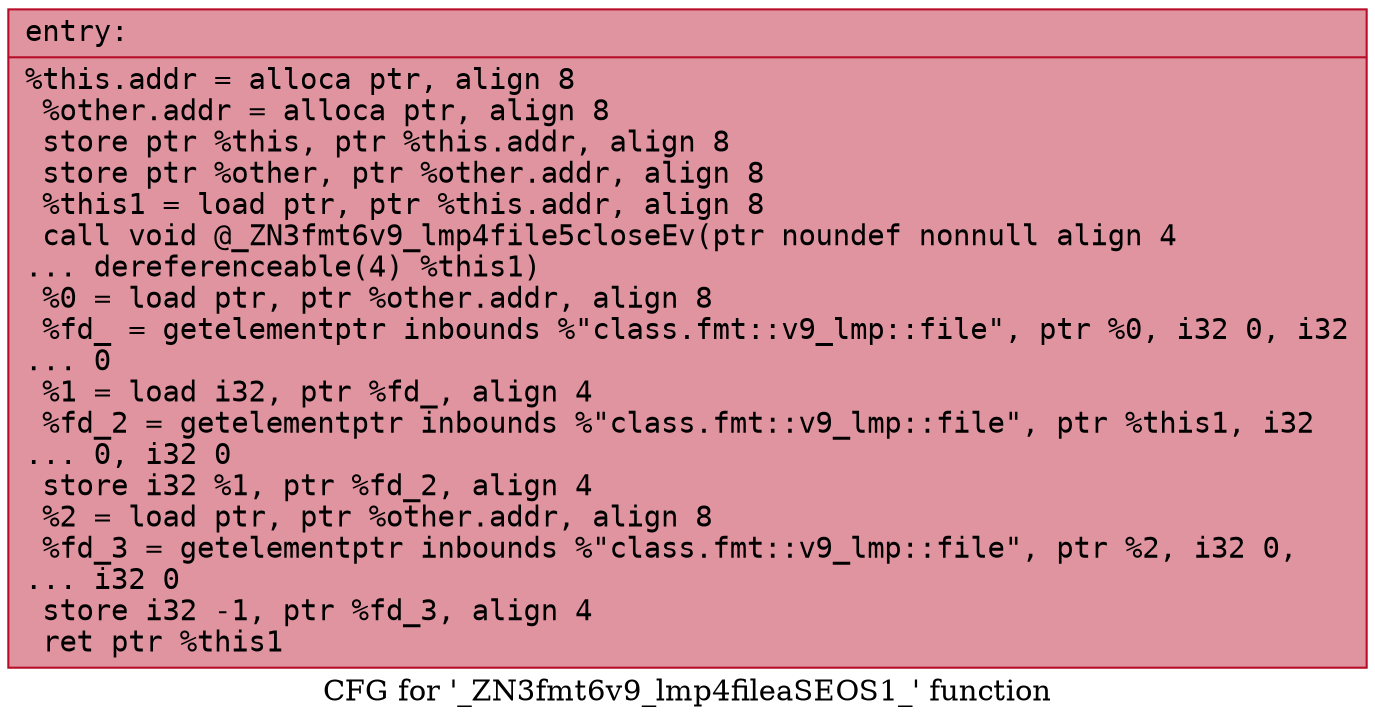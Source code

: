 digraph "CFG for '_ZN3fmt6v9_lmp4fileaSEOS1_' function" {
	label="CFG for '_ZN3fmt6v9_lmp4fileaSEOS1_' function";

	Node0x55957a4ba470 [shape=record,color="#b70d28ff", style=filled, fillcolor="#b70d2870" fontname="Courier",label="{entry:\l|  %this.addr = alloca ptr, align 8\l  %other.addr = alloca ptr, align 8\l  store ptr %this, ptr %this.addr, align 8\l  store ptr %other, ptr %other.addr, align 8\l  %this1 = load ptr, ptr %this.addr, align 8\l  call void @_ZN3fmt6v9_lmp4file5closeEv(ptr noundef nonnull align 4\l... dereferenceable(4) %this1)\l  %0 = load ptr, ptr %other.addr, align 8\l  %fd_ = getelementptr inbounds %\"class.fmt::v9_lmp::file\", ptr %0, i32 0, i32\l... 0\l  %1 = load i32, ptr %fd_, align 4\l  %fd_2 = getelementptr inbounds %\"class.fmt::v9_lmp::file\", ptr %this1, i32\l... 0, i32 0\l  store i32 %1, ptr %fd_2, align 4\l  %2 = load ptr, ptr %other.addr, align 8\l  %fd_3 = getelementptr inbounds %\"class.fmt::v9_lmp::file\", ptr %2, i32 0,\l... i32 0\l  store i32 -1, ptr %fd_3, align 4\l  ret ptr %this1\l}"];
}
